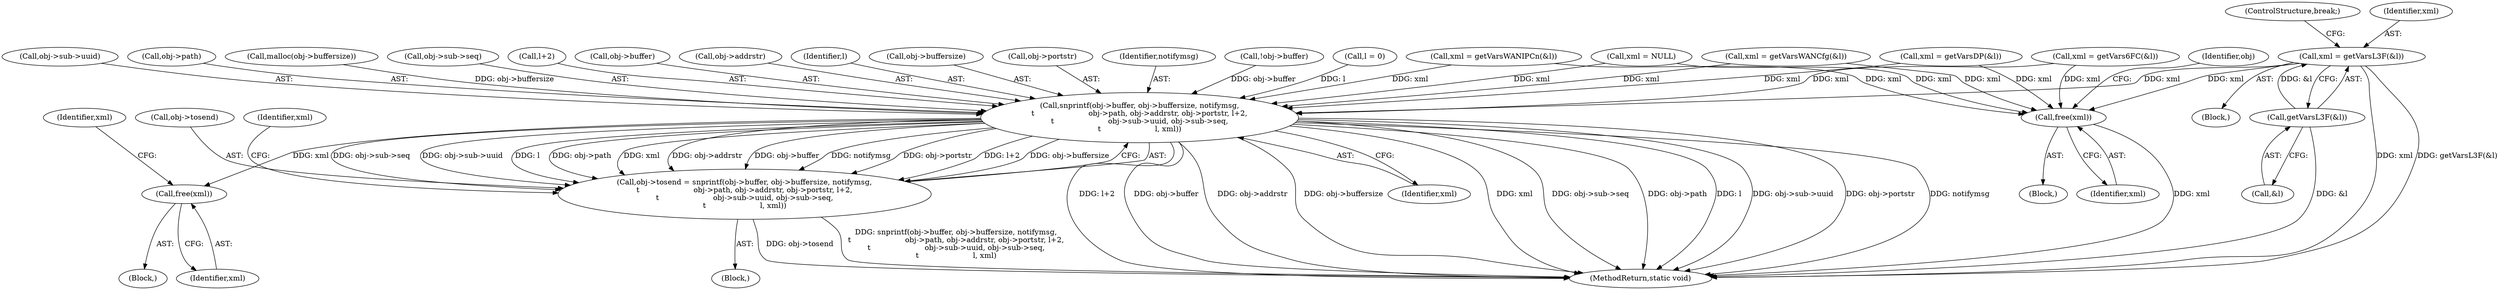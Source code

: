 digraph "1_miniupnp_bec6ccec63cadc95655721bc0e1dd49dac759d94@pointer" {
"1000143" [label="(Call,xml = getVarsL3F(&l))"];
"1000145" [label="(Call,getVarsL3F(&l))"];
"1000196" [label="(Call,free(xml))"];
"1000208" [label="(Call,snprintf(obj->buffer, obj->buffersize, notifymsg,\n\t                       obj->path, obj->addrstr, obj->portstr, l+2,\n\t                       obj->sub->uuid, obj->sub->seq,\n\t                       l, xml))"];
"1000204" [label="(Call,obj->tosend = snprintf(obj->buffer, obj->buffersize, notifymsg,\n\t                       obj->path, obj->addrstr, obj->portstr, l+2,\n\t                       obj->sub->uuid, obj->sub->seq,\n\t                       l, xml))"];
"1000243" [label="(Call,free(xml))"];
"1000205" [label="(Call,obj->tosend)"];
"1000148" [label="(ControlStructure,break;)"];
"1000228" [label="(Call,obj->sub->uuid)"];
"1000195" [label="(Block,)"];
"1000246" [label="(Identifier,xml)"];
"1000208" [label="(Call,snprintf(obj->buffer, obj->buffersize, notifymsg,\n\t                       obj->path, obj->addrstr, obj->portstr, l+2,\n\t                       obj->sub->uuid, obj->sub->seq,\n\t                       l, xml))"];
"1000253" [label="(MethodReturn,static void)"];
"1000196" [label="(Call,free(xml))"];
"1000216" [label="(Call,obj->path)"];
"1000179" [label="(Call,malloc(obj->buffersize))"];
"1000233" [label="(Call,obj->sub->seq)"];
"1000225" [label="(Call,l+2)"];
"1000241" [label="(Identifier,xml)"];
"1000239" [label="(Identifier,xml)"];
"1000209" [label="(Call,obj->buffer)"];
"1000145" [label="(Call,getVarsL3F(&l))"];
"1000200" [label="(Identifier,obj)"];
"1000219" [label="(Call,obj->addrstr)"];
"1000244" [label="(Identifier,xml)"];
"1000243" [label="(Call,free(xml))"];
"1000104" [label="(Block,)"];
"1000144" [label="(Identifier,xml)"];
"1000204" [label="(Call,obj->tosend = snprintf(obj->buffer, obj->buffersize, notifymsg,\n\t                       obj->path, obj->addrstr, obj->portstr, l+2,\n\t                       obj->sub->uuid, obj->sub->seq,\n\t                       l, xml))"];
"1000143" [label="(Call,xml = getVarsL3F(&l))"];
"1000150" [label="(Call,xml = getVars6FC(&l))"];
"1000242" [label="(Block,)"];
"1000164" [label="(Call,xml = NULL)"];
"1000238" [label="(Identifier,l)"];
"1000127" [label="(Block,)"];
"1000212" [label="(Call,obj->buffersize)"];
"1000222" [label="(Call,obj->portstr)"];
"1000215" [label="(Identifier,notifymsg)"];
"1000146" [label="(Call,&l)"];
"1000184" [label="(Call,!obj->buffer)"];
"1000136" [label="(Call,xml = getVarsWANIPCn(&l))"];
"1000129" [label="(Call,xml = getVarsWANCfg(&l))"];
"1000167" [label="(Call,l = 0)"];
"1000157" [label="(Call,xml = getVarsDP(&l))"];
"1000197" [label="(Identifier,xml)"];
"1000143" -> "1000127"  [label="AST: "];
"1000143" -> "1000145"  [label="CFG: "];
"1000144" -> "1000143"  [label="AST: "];
"1000145" -> "1000143"  [label="AST: "];
"1000148" -> "1000143"  [label="CFG: "];
"1000143" -> "1000253"  [label="DDG: xml"];
"1000143" -> "1000253"  [label="DDG: getVarsL3F(&l)"];
"1000145" -> "1000143"  [label="DDG: &l"];
"1000143" -> "1000196"  [label="DDG: xml"];
"1000143" -> "1000208"  [label="DDG: xml"];
"1000145" -> "1000146"  [label="CFG: "];
"1000146" -> "1000145"  [label="AST: "];
"1000145" -> "1000253"  [label="DDG: &l"];
"1000196" -> "1000195"  [label="AST: "];
"1000196" -> "1000197"  [label="CFG: "];
"1000197" -> "1000196"  [label="AST: "];
"1000200" -> "1000196"  [label="CFG: "];
"1000196" -> "1000253"  [label="DDG: xml"];
"1000129" -> "1000196"  [label="DDG: xml"];
"1000150" -> "1000196"  [label="DDG: xml"];
"1000136" -> "1000196"  [label="DDG: xml"];
"1000164" -> "1000196"  [label="DDG: xml"];
"1000157" -> "1000196"  [label="DDG: xml"];
"1000208" -> "1000204"  [label="AST: "];
"1000208" -> "1000239"  [label="CFG: "];
"1000209" -> "1000208"  [label="AST: "];
"1000212" -> "1000208"  [label="AST: "];
"1000215" -> "1000208"  [label="AST: "];
"1000216" -> "1000208"  [label="AST: "];
"1000219" -> "1000208"  [label="AST: "];
"1000222" -> "1000208"  [label="AST: "];
"1000225" -> "1000208"  [label="AST: "];
"1000228" -> "1000208"  [label="AST: "];
"1000233" -> "1000208"  [label="AST: "];
"1000238" -> "1000208"  [label="AST: "];
"1000239" -> "1000208"  [label="AST: "];
"1000204" -> "1000208"  [label="CFG: "];
"1000208" -> "1000253"  [label="DDG: l+2"];
"1000208" -> "1000253"  [label="DDG: obj->buffer"];
"1000208" -> "1000253"  [label="DDG: obj->addrstr"];
"1000208" -> "1000253"  [label="DDG: obj->buffersize"];
"1000208" -> "1000253"  [label="DDG: xml"];
"1000208" -> "1000253"  [label="DDG: obj->sub->seq"];
"1000208" -> "1000253"  [label="DDG: obj->path"];
"1000208" -> "1000253"  [label="DDG: l"];
"1000208" -> "1000253"  [label="DDG: obj->sub->uuid"];
"1000208" -> "1000253"  [label="DDG: obj->portstr"];
"1000208" -> "1000253"  [label="DDG: notifymsg"];
"1000208" -> "1000204"  [label="DDG: obj->sub->seq"];
"1000208" -> "1000204"  [label="DDG: obj->sub->uuid"];
"1000208" -> "1000204"  [label="DDG: l"];
"1000208" -> "1000204"  [label="DDG: obj->path"];
"1000208" -> "1000204"  [label="DDG: xml"];
"1000208" -> "1000204"  [label="DDG: obj->addrstr"];
"1000208" -> "1000204"  [label="DDG: obj->buffer"];
"1000208" -> "1000204"  [label="DDG: notifymsg"];
"1000208" -> "1000204"  [label="DDG: obj->portstr"];
"1000208" -> "1000204"  [label="DDG: l+2"];
"1000208" -> "1000204"  [label="DDG: obj->buffersize"];
"1000184" -> "1000208"  [label="DDG: obj->buffer"];
"1000179" -> "1000208"  [label="DDG: obj->buffersize"];
"1000167" -> "1000208"  [label="DDG: l"];
"1000129" -> "1000208"  [label="DDG: xml"];
"1000150" -> "1000208"  [label="DDG: xml"];
"1000136" -> "1000208"  [label="DDG: xml"];
"1000164" -> "1000208"  [label="DDG: xml"];
"1000157" -> "1000208"  [label="DDG: xml"];
"1000208" -> "1000243"  [label="DDG: xml"];
"1000204" -> "1000104"  [label="AST: "];
"1000205" -> "1000204"  [label="AST: "];
"1000241" -> "1000204"  [label="CFG: "];
"1000204" -> "1000253"  [label="DDG: snprintf(obj->buffer, obj->buffersize, notifymsg,\n\t                       obj->path, obj->addrstr, obj->portstr, l+2,\n\t                       obj->sub->uuid, obj->sub->seq,\n\t                       l, xml)"];
"1000204" -> "1000253"  [label="DDG: obj->tosend"];
"1000243" -> "1000242"  [label="AST: "];
"1000243" -> "1000244"  [label="CFG: "];
"1000244" -> "1000243"  [label="AST: "];
"1000246" -> "1000243"  [label="CFG: "];
}
